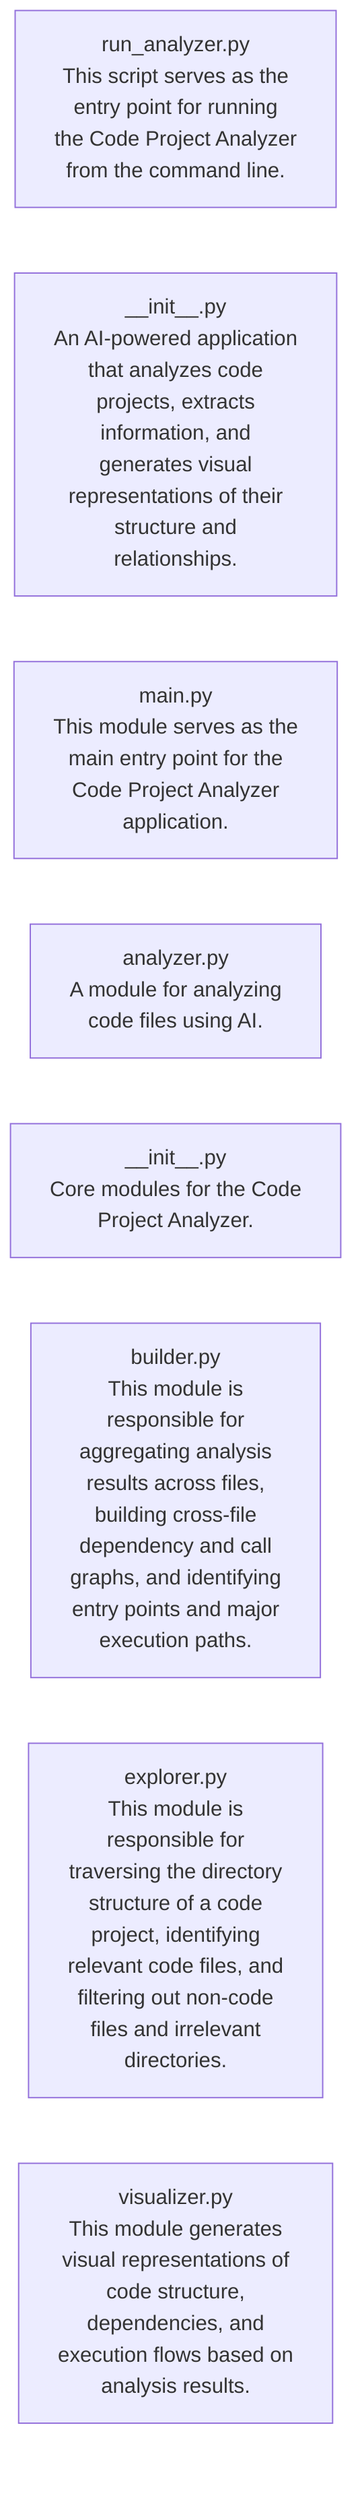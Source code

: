 graph LR;
  n__Users_jamie_Coding_Sourceflow_run_analyzer_py["run_analyzer.py<br>This script serves as the<br>entry point for running<br>the Code Project Analyzer<br>from the command line."];
  n__Users_jamie_Coding_Sourceflow_sourceflow___init___py["__init__.py<br>An AI-powered application<br>that analyzes code<br>projects, extracts<br>information, and<br>generates visual<br>representations of their<br>structure and<br>relationships."];
  n__Users_jamie_Coding_Sourceflow_sourceflow_main_py["main.py<br>This module serves as the<br>main entry point for the<br>Code Project Analyzer<br>application."];
  n__Users_jamie_Coding_Sourceflow_sourceflow_core_analyzer_py["analyzer.py<br>A module for analyzing<br>code files using AI."];
  n__Users_jamie_Coding_Sourceflow_sourceflow_core___init___py["__init__.py<br>Core modules for the Code<br>Project Analyzer."];
  n__Users_jamie_Coding_Sourceflow_sourceflow_core_builder_py["builder.py<br>This module is<br>responsible for<br>aggregating analysis<br>results across files,<br>building cross-file<br>dependency and call<br>graphs, and identifying<br>entry points and major<br>execution paths."];
  n__Users_jamie_Coding_Sourceflow_sourceflow_core_explorer_py["explorer.py<br>This module is<br>responsible for<br>traversing the directory<br>structure of a code<br>project, identifying<br>relevant code files, and<br>filtering out non-code<br>files and irrelevant<br>directories."];
  n__Users_jamie_Coding_Sourceflow_sourceflow_core_visualizer_py["visualizer.py<br>This module generates<br>visual representations of<br>code structure,<br>dependencies, and<br>execution flows based on<br>analysis results."];